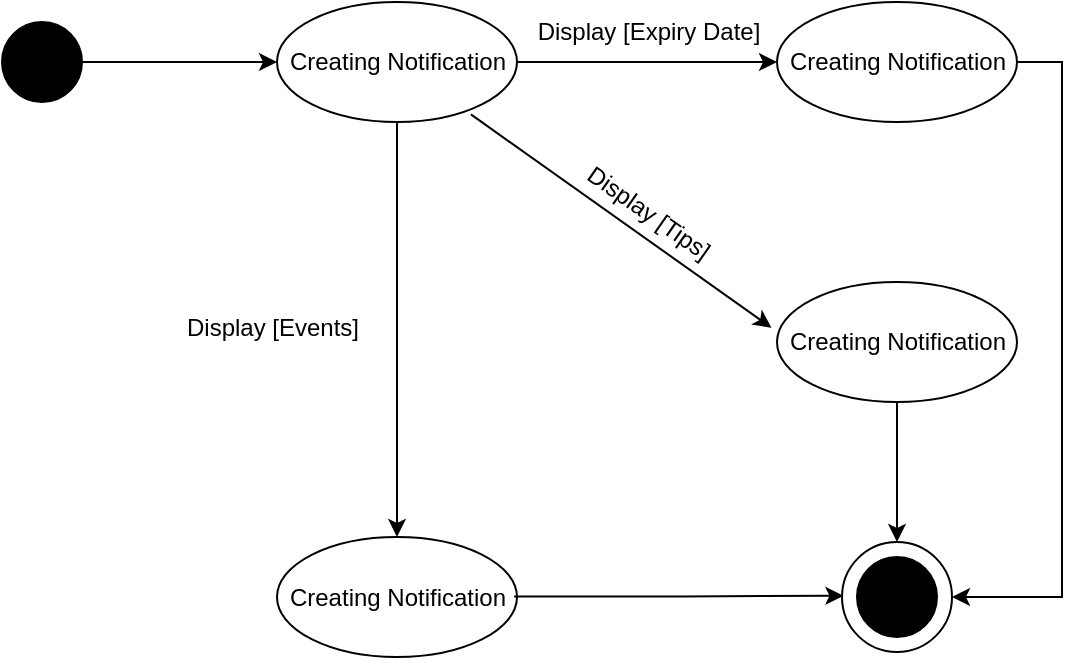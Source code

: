 <mxfile version="23.1.4" type="device">
  <diagram name="Page-1" id="C5eJdvvLRLpj0kCeoj5C">
    <mxGraphModel dx="1434" dy="822" grid="1" gridSize="10" guides="1" tooltips="1" connect="1" arrows="1" fold="1" page="1" pageScale="1" pageWidth="850" pageHeight="1100" math="0" shadow="0">
      <root>
        <mxCell id="0" />
        <mxCell id="1" parent="0" />
        <mxCell id="LuoFmleVfXX2ZN7kxHwU-19" value="" style="edgeStyle=orthogonalEdgeStyle;rounded=0;orthogonalLoop=1;jettySize=auto;html=1;" edge="1" parent="1" source="m1-u2TJAcXCcuv39WsT8-2" target="LuoFmleVfXX2ZN7kxHwU-15">
          <mxGeometry relative="1" as="geometry" />
        </mxCell>
        <mxCell id="m1-u2TJAcXCcuv39WsT8-2" value="" style="ellipse;whiteSpace=wrap;html=1;aspect=fixed;fillColor=#000000;" parent="1" vertex="1">
          <mxGeometry x="110" y="160" width="40" height="40" as="geometry" />
        </mxCell>
        <mxCell id="m1-u2TJAcXCcuv39WsT8-52" value="" style="group" parent="1" vertex="1" connectable="0">
          <mxGeometry x="530" y="420" width="55" height="55" as="geometry" />
        </mxCell>
        <mxCell id="m1-u2TJAcXCcuv39WsT8-53" value="" style="ellipse;whiteSpace=wrap;html=1;aspect=fixed;gradientColor=default;fillColor=none;" parent="m1-u2TJAcXCcuv39WsT8-52" vertex="1">
          <mxGeometry width="55" height="55" as="geometry" />
        </mxCell>
        <mxCell id="m1-u2TJAcXCcuv39WsT8-54" value="" style="ellipse;whiteSpace=wrap;html=1;aspect=fixed;fillColor=#000000;" parent="m1-u2TJAcXCcuv39WsT8-52" vertex="1">
          <mxGeometry x="7.5" y="7.5" width="40" height="40" as="geometry" />
        </mxCell>
        <mxCell id="LuoFmleVfXX2ZN7kxHwU-20" value="" style="edgeStyle=orthogonalEdgeStyle;rounded=0;orthogonalLoop=1;jettySize=auto;html=1;" edge="1" parent="1" source="LuoFmleVfXX2ZN7kxHwU-15" target="LuoFmleVfXX2ZN7kxHwU-17">
          <mxGeometry relative="1" as="geometry" />
        </mxCell>
        <mxCell id="LuoFmleVfXX2ZN7kxHwU-21" value="" style="edgeStyle=orthogonalEdgeStyle;rounded=0;orthogonalLoop=1;jettySize=auto;html=1;" edge="1" parent="1" source="LuoFmleVfXX2ZN7kxHwU-15" target="LuoFmleVfXX2ZN7kxHwU-16">
          <mxGeometry relative="1" as="geometry" />
        </mxCell>
        <mxCell id="LuoFmleVfXX2ZN7kxHwU-15" value="Creating Notification" style="ellipse;whiteSpace=wrap;html=1;" vertex="1" parent="1">
          <mxGeometry x="247.5" y="150" width="120" height="60" as="geometry" />
        </mxCell>
        <mxCell id="LuoFmleVfXX2ZN7kxHwU-16" value="Creating Notification" style="ellipse;whiteSpace=wrap;html=1;" vertex="1" parent="1">
          <mxGeometry x="247.5" y="417.5" width="120" height="60" as="geometry" />
        </mxCell>
        <mxCell id="LuoFmleVfXX2ZN7kxHwU-28" style="edgeStyle=orthogonalEdgeStyle;rounded=0;orthogonalLoop=1;jettySize=auto;html=1;entryX=1;entryY=0.5;entryDx=0;entryDy=0;" edge="1" parent="1" source="LuoFmleVfXX2ZN7kxHwU-17" target="m1-u2TJAcXCcuv39WsT8-53">
          <mxGeometry relative="1" as="geometry">
            <Array as="points">
              <mxPoint x="640" y="180" />
              <mxPoint x="640" y="448" />
            </Array>
          </mxGeometry>
        </mxCell>
        <mxCell id="LuoFmleVfXX2ZN7kxHwU-17" value="Creating Notification" style="ellipse;whiteSpace=wrap;html=1;" vertex="1" parent="1">
          <mxGeometry x="497.5" y="150" width="120" height="60" as="geometry" />
        </mxCell>
        <mxCell id="LuoFmleVfXX2ZN7kxHwU-22" value="" style="edgeStyle=orthogonalEdgeStyle;rounded=0;orthogonalLoop=1;jettySize=auto;html=1;entryX=0.5;entryY=0;entryDx=0;entryDy=0;" edge="1" parent="1" source="LuoFmleVfXX2ZN7kxHwU-18" target="m1-u2TJAcXCcuv39WsT8-53">
          <mxGeometry relative="1" as="geometry" />
        </mxCell>
        <mxCell id="LuoFmleVfXX2ZN7kxHwU-18" value="Creating Notification" style="ellipse;whiteSpace=wrap;html=1;" vertex="1" parent="1">
          <mxGeometry x="497.5" y="290" width="120" height="60" as="geometry" />
        </mxCell>
        <mxCell id="LuoFmleVfXX2ZN7kxHwU-23" value="" style="endArrow=classic;html=1;rounded=0;exitX=0.808;exitY=0.937;exitDx=0;exitDy=0;exitPerimeter=0;entryX=-0.023;entryY=0.381;entryDx=0;entryDy=0;entryPerimeter=0;" edge="1" parent="1" source="LuoFmleVfXX2ZN7kxHwU-15" target="LuoFmleVfXX2ZN7kxHwU-18">
          <mxGeometry width="50" height="50" relative="1" as="geometry">
            <mxPoint x="400" y="320" as="sourcePoint" />
            <mxPoint x="450" y="270" as="targetPoint" />
          </mxGeometry>
        </mxCell>
        <mxCell id="LuoFmleVfXX2ZN7kxHwU-25" style="edgeStyle=orthogonalEdgeStyle;rounded=0;orthogonalLoop=1;jettySize=auto;html=1;entryX=0.013;entryY=0.442;entryDx=0;entryDy=0;entryPerimeter=0;exitX=0.988;exitY=0.495;exitDx=0;exitDy=0;exitPerimeter=0;" edge="1" parent="1" source="LuoFmleVfXX2ZN7kxHwU-16">
          <mxGeometry relative="1" as="geometry">
            <mxPoint x="370" y="447" as="sourcePoint" />
            <mxPoint x="530.715" y="446.88" as="targetPoint" />
          </mxGeometry>
        </mxCell>
        <mxCell id="LuoFmleVfXX2ZN7kxHwU-29" value="&lt;div&gt;Display [Expiry Date]&lt;/div&gt;" style="text;html=1;align=center;verticalAlign=middle;resizable=0;points=[];autosize=1;strokeColor=none;fillColor=none;" vertex="1" parent="1">
          <mxGeometry x="367.5" y="150" width="130" height="30" as="geometry" />
        </mxCell>
        <mxCell id="LuoFmleVfXX2ZN7kxHwU-30" value="&lt;div&gt;Display [Events]&lt;/div&gt;" style="text;html=1;align=center;verticalAlign=middle;resizable=0;points=[];autosize=1;strokeColor=none;fillColor=none;" vertex="1" parent="1">
          <mxGeometry x="190" y="298" width="110" height="30" as="geometry" />
        </mxCell>
        <mxCell id="LuoFmleVfXX2ZN7kxHwU-31" value="Display [Tips]" style="text;html=1;align=center;verticalAlign=middle;resizable=0;points=[];autosize=1;strokeColor=none;fillColor=none;rotation=35;" vertex="1" parent="1">
          <mxGeometry x="382.5" y="240" width="100" height="30" as="geometry" />
        </mxCell>
      </root>
    </mxGraphModel>
  </diagram>
</mxfile>

